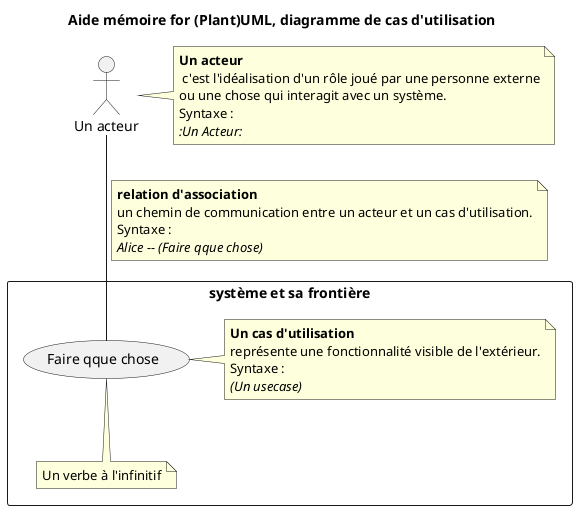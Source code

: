 @startuml

    title Aide mémoire for (Plant)UML, diagramme de cas d'utilisation


    :Un acteur: as Alice
    note right of Alice : <b>Un acteur</b>\n c'est l'idéalisation d'un rôle joué par une personne externe\nou une chose qui interagit avec un système.\nSyntaxe :\n<i>:Un Acteur:</i>

    rectangle "système et sa frontière" {
        (Faire qque chose)
        note right of (Faire qque chose) : <b>Un cas d'utilisation</b>\nreprésente une fonctionnalité visible de l'extérieur.\nSyntaxe :\n<i>(Un usecase)</i>
        note bottom of (Faire qque chose) : Un verbe à l'infinitif
    }

    Alice -- (Faire qque chose)
    Note on link : <b>relation d'association</b>\nun chemin de communication entre un acteur et un cas d'utilisation.\nSyntaxe :\n<i>Alice -- (Faire qque chose)</i>
@enduml

http://stackoverflow.com/questions/31975109/android-class-diagram-uml